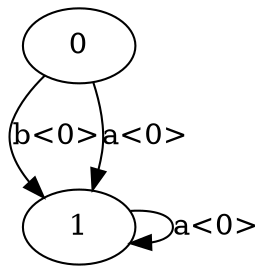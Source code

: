 digraph G {
n1->n1 [label="a<0>"]
n0->n1 [label="b<0>"]
n0->n1 [label="a<0>"]
n0[label="0"]
n1[label="1"]
}
